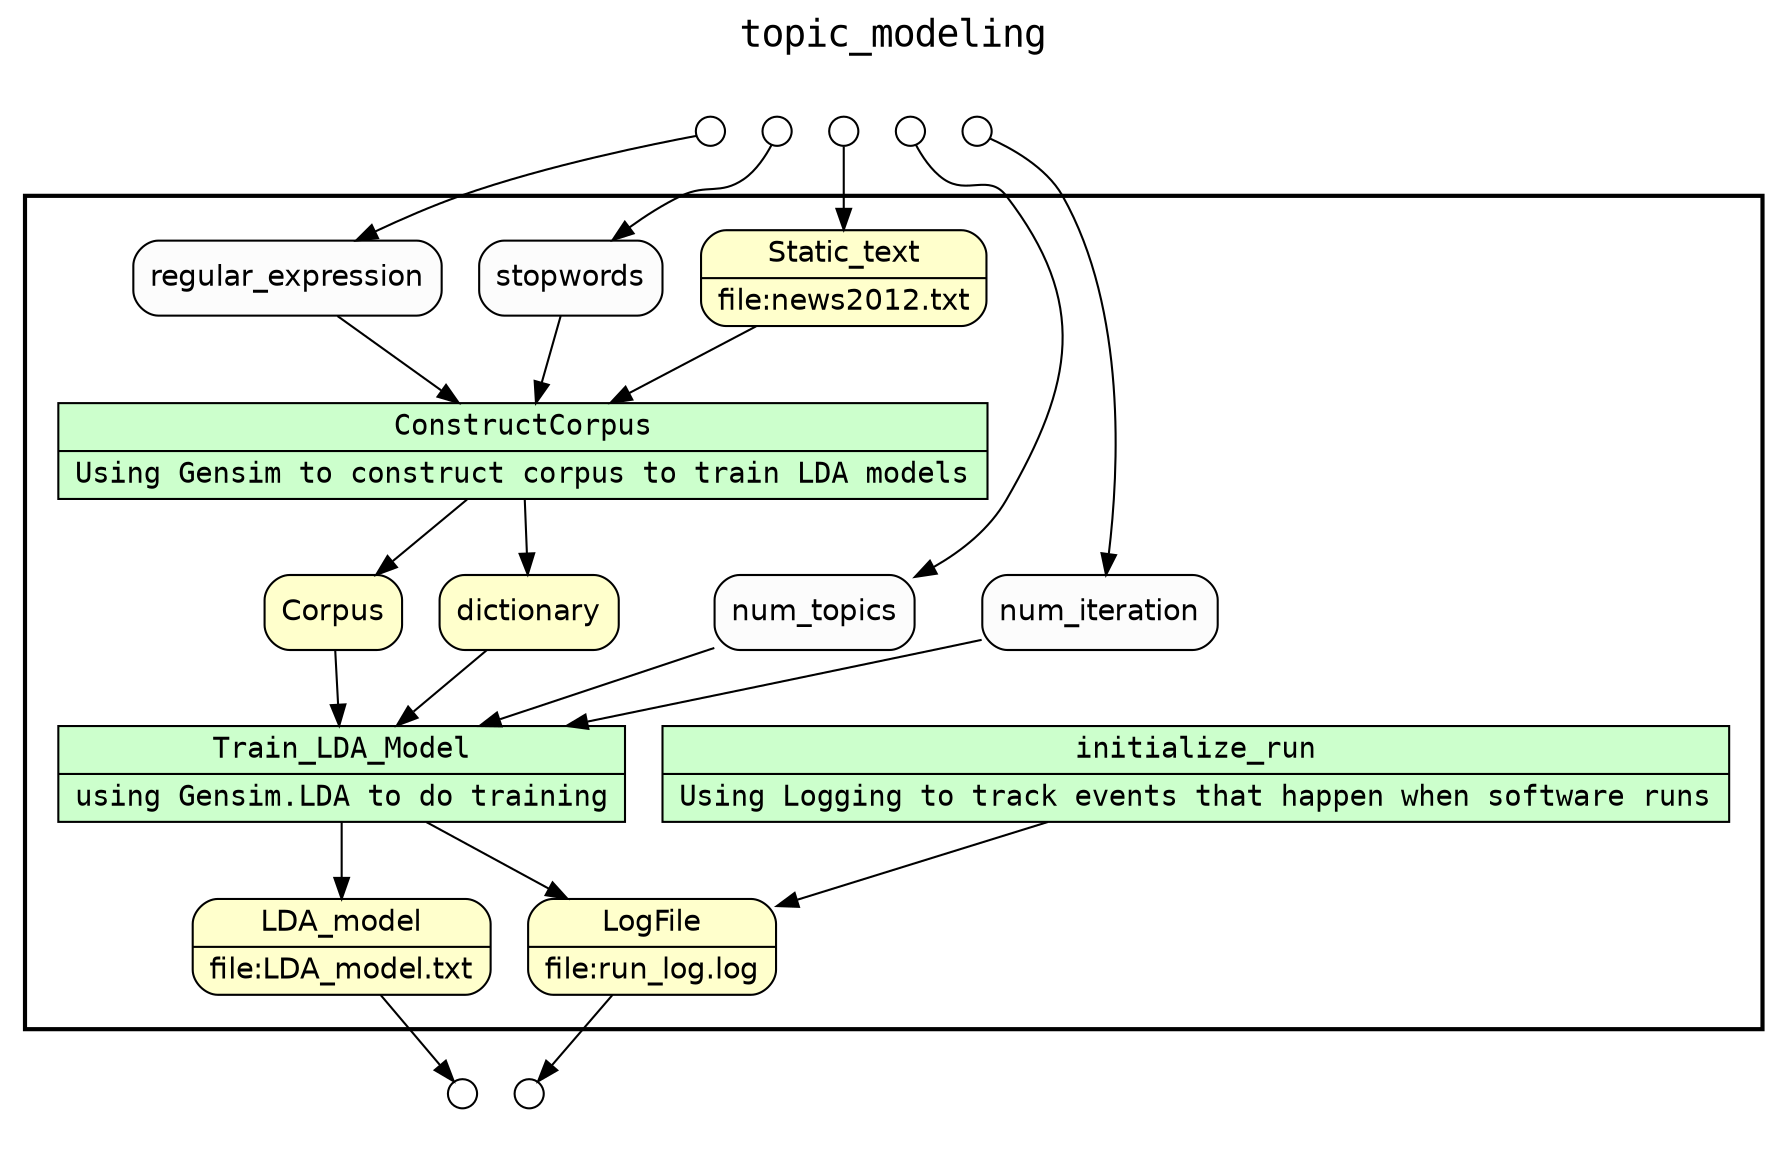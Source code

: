 digraph Workflow {
rankdir=TB
fontname=Courier; fontsize=18; labelloc=t
label=topic_modeling
subgraph cluster_workflow_box_outer { label=""; color=black; penwidth=2
subgraph cluster_workflow_box_inner { label=""; color=white
node[shape=box style=filled fillcolor="#CCFFCC" peripheries=1 fontname=Courier]
initialize_run [shape=record rankdir=LR label="{<f0> initialize_run |<f1> Using Logging to track events that happen when software runs}"];
Train_LDA_Model [shape=record rankdir=LR label="{<f0> Train_LDA_Model |<f1> using Gensim.LDA to do training}"];
node[shape=box style=filled fillcolor="#CCFFCC" peripheries=2 fontname=Courier]
ConstructCorpus [shape=record rankdir=LR label="{<f0> ConstructCorpus |<f1> Using Gensim to construct corpus to train LDA models}"];
node[shape=box style="rounded,filled" fillcolor="#FFFFCC" peripheries=1 fontname=Helvetica]
LogFile [shape=record rankdir=LR label="{<f0> LogFile |<f1> file\:run_log.log}"];
LDA_model [shape=record rankdir=LR label="{<f0> LDA_model |<f1> file\:LDA_model.txt}"];
Static_text [shape=record rankdir=LR label="{<f0> Static_text |<f1> file\:news2012.txt}"];
Corpus
dictionary
node[shape=box style="rounded,filled" fillcolor="#FCFCFC" peripheries=1 fontname=Helvetica]
stopwords
regular_expression
num_iteration
num_topics
initialize_run -> LogFile
ConstructCorpus -> dictionary
ConstructCorpus -> Corpus
Static_text -> ConstructCorpus
stopwords -> ConstructCorpus
regular_expression -> ConstructCorpus
Train_LDA_Model -> LDA_model
Train_LDA_Model -> LogFile
Corpus -> Train_LDA_Model
dictionary -> Train_LDA_Model
num_iteration -> Train_LDA_Model
num_topics -> Train_LDA_Model
}}
subgraph cluster_input_ports_group_outer { label=""; color=white
subgraph cluster_input_ports_group_inner { label=""; color=white
node[shape=circle style="rounded,filled" fillcolor="#FFFFFF" peripheries=1 fontname=Helvetica width=0.2]
Static_text_input_port [label=""]
stopwords_input_port [label=""]
regular_expression_input_port [label=""]
num_topics_input_port [label=""]
num_iteration_input_port [label=""]
}}
subgraph cluster_output_ports_group_outer { label=""; color=white
subgraph cluster_output_ports_group_inner { label=""; color=white
node[shape=circle style="rounded,filled" fillcolor="#FFFFFF" peripheries=1 fontname=Helvetica width=0.2]
LogFile_output_port [label=""]
LDA_model_output_port [label=""]
}}
Static_text_input_port -> Static_text
stopwords_input_port -> stopwords
regular_expression_input_port -> regular_expression
num_topics_input_port -> num_topics
num_iteration_input_port -> num_iteration
LogFile -> LogFile_output_port
LDA_model -> LDA_model_output_port
}
